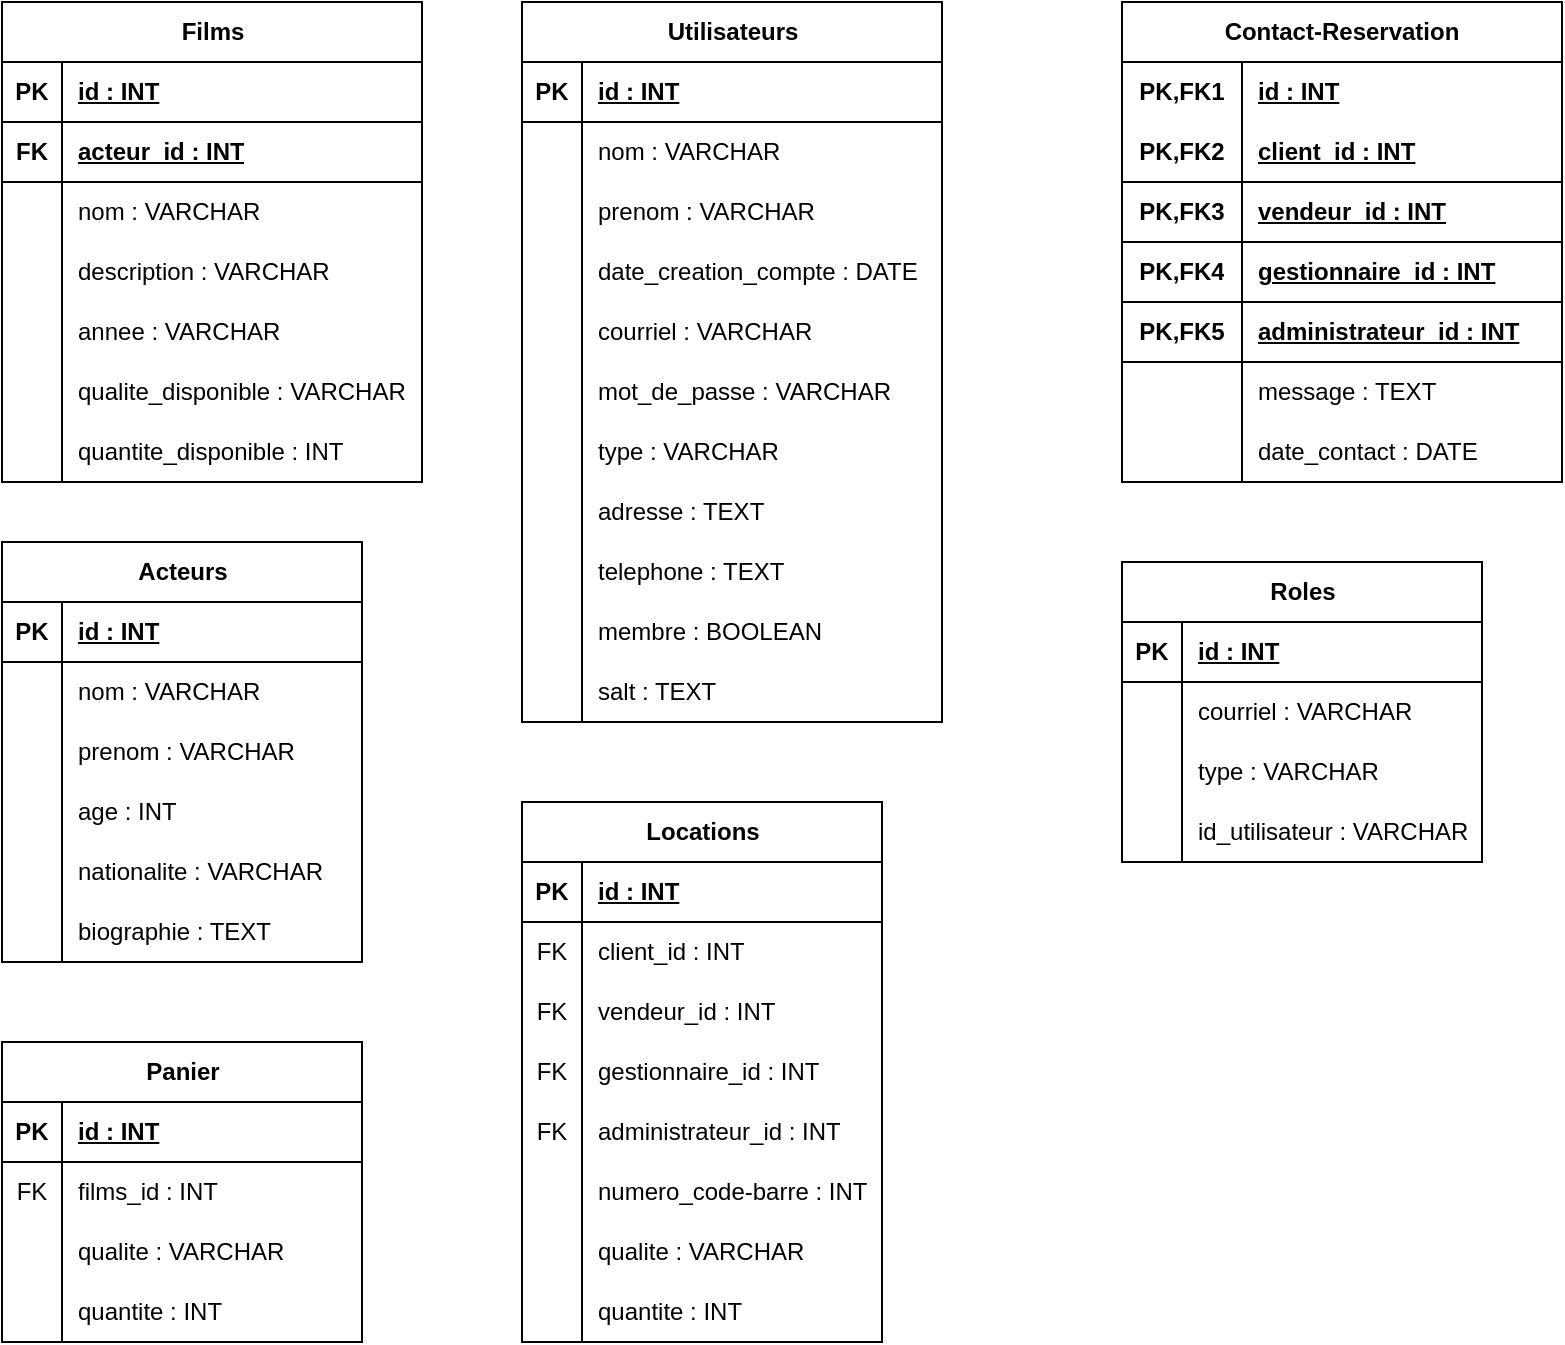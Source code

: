 <mxfile version="21.7.5" type="device">
  <diagram name="Page-1" id="b15qi-3IBotmALPHw4so">
    <mxGraphModel dx="1434" dy="844" grid="1" gridSize="10" guides="1" tooltips="1" connect="1" arrows="1" fold="1" page="1" pageScale="1" pageWidth="827" pageHeight="1169" background="none" math="0" shadow="0">
      <root>
        <mxCell id="0" />
        <mxCell id="1" parent="0" />
        <mxCell id="YIq4_uUHq5bGXCzi_S5g-215" value="Utilisateurs" style="shape=table;startSize=30;container=1;collapsible=1;childLayout=tableLayout;fixedRows=1;rowLines=0;fontStyle=1;align=center;resizeLast=1;html=1;" vertex="1" parent="1">
          <mxGeometry x="280" y="40" width="210" height="360" as="geometry" />
        </mxCell>
        <mxCell id="YIq4_uUHq5bGXCzi_S5g-216" value="" style="shape=tableRow;horizontal=0;startSize=0;swimlaneHead=0;swimlaneBody=0;fillColor=none;collapsible=0;dropTarget=0;points=[[0,0.5],[1,0.5]];portConstraint=eastwest;top=0;left=0;right=0;bottom=1;" vertex="1" parent="YIq4_uUHq5bGXCzi_S5g-215">
          <mxGeometry y="30" width="210" height="30" as="geometry" />
        </mxCell>
        <mxCell id="YIq4_uUHq5bGXCzi_S5g-217" value="PK" style="shape=partialRectangle;connectable=0;fillColor=none;top=0;left=0;bottom=0;right=0;fontStyle=1;overflow=hidden;whiteSpace=wrap;html=1;" vertex="1" parent="YIq4_uUHq5bGXCzi_S5g-216">
          <mxGeometry width="30" height="30" as="geometry">
            <mxRectangle width="30" height="30" as="alternateBounds" />
          </mxGeometry>
        </mxCell>
        <mxCell id="YIq4_uUHq5bGXCzi_S5g-218" value="id : INT" style="shape=partialRectangle;connectable=0;fillColor=none;top=0;left=0;bottom=0;right=0;align=left;spacingLeft=6;fontStyle=5;overflow=hidden;whiteSpace=wrap;html=1;" vertex="1" parent="YIq4_uUHq5bGXCzi_S5g-216">
          <mxGeometry x="30" width="180" height="30" as="geometry">
            <mxRectangle width="180" height="30" as="alternateBounds" />
          </mxGeometry>
        </mxCell>
        <mxCell id="YIq4_uUHq5bGXCzi_S5g-219" value="" style="shape=tableRow;horizontal=0;startSize=0;swimlaneHead=0;swimlaneBody=0;fillColor=none;collapsible=0;dropTarget=0;points=[[0,0.5],[1,0.5]];portConstraint=eastwest;top=0;left=0;right=0;bottom=0;" vertex="1" parent="YIq4_uUHq5bGXCzi_S5g-215">
          <mxGeometry y="60" width="210" height="30" as="geometry" />
        </mxCell>
        <mxCell id="YIq4_uUHq5bGXCzi_S5g-220" value="" style="shape=partialRectangle;connectable=0;fillColor=none;top=0;left=0;bottom=0;right=0;editable=1;overflow=hidden;whiteSpace=wrap;html=1;" vertex="1" parent="YIq4_uUHq5bGXCzi_S5g-219">
          <mxGeometry width="30" height="30" as="geometry">
            <mxRectangle width="30" height="30" as="alternateBounds" />
          </mxGeometry>
        </mxCell>
        <mxCell id="YIq4_uUHq5bGXCzi_S5g-221" value="nom : VARCHAR" style="shape=partialRectangle;connectable=0;fillColor=none;top=0;left=0;bottom=0;right=0;align=left;spacingLeft=6;overflow=hidden;whiteSpace=wrap;html=1;" vertex="1" parent="YIq4_uUHq5bGXCzi_S5g-219">
          <mxGeometry x="30" width="180" height="30" as="geometry">
            <mxRectangle width="180" height="30" as="alternateBounds" />
          </mxGeometry>
        </mxCell>
        <mxCell id="YIq4_uUHq5bGXCzi_S5g-222" value="" style="shape=tableRow;horizontal=0;startSize=0;swimlaneHead=0;swimlaneBody=0;fillColor=none;collapsible=0;dropTarget=0;points=[[0,0.5],[1,0.5]];portConstraint=eastwest;top=0;left=0;right=0;bottom=0;" vertex="1" parent="YIq4_uUHq5bGXCzi_S5g-215">
          <mxGeometry y="90" width="210" height="30" as="geometry" />
        </mxCell>
        <mxCell id="YIq4_uUHq5bGXCzi_S5g-223" value="" style="shape=partialRectangle;connectable=0;fillColor=none;top=0;left=0;bottom=0;right=0;editable=1;overflow=hidden;whiteSpace=wrap;html=1;" vertex="1" parent="YIq4_uUHq5bGXCzi_S5g-222">
          <mxGeometry width="30" height="30" as="geometry">
            <mxRectangle width="30" height="30" as="alternateBounds" />
          </mxGeometry>
        </mxCell>
        <mxCell id="YIq4_uUHq5bGXCzi_S5g-224" value="prenom : VARCHAR" style="shape=partialRectangle;connectable=0;fillColor=none;top=0;left=0;bottom=0;right=0;align=left;spacingLeft=6;overflow=hidden;whiteSpace=wrap;html=1;" vertex="1" parent="YIq4_uUHq5bGXCzi_S5g-222">
          <mxGeometry x="30" width="180" height="30" as="geometry">
            <mxRectangle width="180" height="30" as="alternateBounds" />
          </mxGeometry>
        </mxCell>
        <mxCell id="YIq4_uUHq5bGXCzi_S5g-225" value="" style="shape=tableRow;horizontal=0;startSize=0;swimlaneHead=0;swimlaneBody=0;fillColor=none;collapsible=0;dropTarget=0;points=[[0,0.5],[1,0.5]];portConstraint=eastwest;top=0;left=0;right=0;bottom=0;" vertex="1" parent="YIq4_uUHq5bGXCzi_S5g-215">
          <mxGeometry y="120" width="210" height="30" as="geometry" />
        </mxCell>
        <mxCell id="YIq4_uUHq5bGXCzi_S5g-226" value="" style="shape=partialRectangle;connectable=0;fillColor=none;top=0;left=0;bottom=0;right=0;editable=1;overflow=hidden;whiteSpace=wrap;html=1;" vertex="1" parent="YIq4_uUHq5bGXCzi_S5g-225">
          <mxGeometry width="30" height="30" as="geometry">
            <mxRectangle width="30" height="30" as="alternateBounds" />
          </mxGeometry>
        </mxCell>
        <mxCell id="YIq4_uUHq5bGXCzi_S5g-227" value="date_creation_compte : DATE" style="shape=partialRectangle;connectable=0;fillColor=none;top=0;left=0;bottom=0;right=0;align=left;spacingLeft=6;overflow=hidden;whiteSpace=wrap;html=1;" vertex="1" parent="YIq4_uUHq5bGXCzi_S5g-225">
          <mxGeometry x="30" width="180" height="30" as="geometry">
            <mxRectangle width="180" height="30" as="alternateBounds" />
          </mxGeometry>
        </mxCell>
        <mxCell id="YIq4_uUHq5bGXCzi_S5g-228" value="" style="shape=tableRow;horizontal=0;startSize=0;swimlaneHead=0;swimlaneBody=0;fillColor=none;collapsible=0;dropTarget=0;points=[[0,0.5],[1,0.5]];portConstraint=eastwest;top=0;left=0;right=0;bottom=0;" vertex="1" parent="YIq4_uUHq5bGXCzi_S5g-215">
          <mxGeometry y="150" width="210" height="30" as="geometry" />
        </mxCell>
        <mxCell id="YIq4_uUHq5bGXCzi_S5g-229" value="" style="shape=partialRectangle;connectable=0;fillColor=none;top=0;left=0;bottom=0;right=0;editable=1;overflow=hidden;whiteSpace=wrap;html=1;" vertex="1" parent="YIq4_uUHq5bGXCzi_S5g-228">
          <mxGeometry width="30" height="30" as="geometry">
            <mxRectangle width="30" height="30" as="alternateBounds" />
          </mxGeometry>
        </mxCell>
        <mxCell id="YIq4_uUHq5bGXCzi_S5g-230" value="courriel : VARCHAR" style="shape=partialRectangle;connectable=0;fillColor=none;top=0;left=0;bottom=0;right=0;align=left;spacingLeft=6;overflow=hidden;whiteSpace=wrap;html=1;" vertex="1" parent="YIq4_uUHq5bGXCzi_S5g-228">
          <mxGeometry x="30" width="180" height="30" as="geometry">
            <mxRectangle width="180" height="30" as="alternateBounds" />
          </mxGeometry>
        </mxCell>
        <mxCell id="YIq4_uUHq5bGXCzi_S5g-268" value="" style="shape=tableRow;horizontal=0;startSize=0;swimlaneHead=0;swimlaneBody=0;fillColor=none;collapsible=0;dropTarget=0;points=[[0,0.5],[1,0.5]];portConstraint=eastwest;top=0;left=0;right=0;bottom=0;" vertex="1" parent="YIq4_uUHq5bGXCzi_S5g-215">
          <mxGeometry y="180" width="210" height="30" as="geometry" />
        </mxCell>
        <mxCell id="YIq4_uUHq5bGXCzi_S5g-269" value="" style="shape=partialRectangle;connectable=0;fillColor=none;top=0;left=0;bottom=0;right=0;editable=1;overflow=hidden;whiteSpace=wrap;html=1;" vertex="1" parent="YIq4_uUHq5bGXCzi_S5g-268">
          <mxGeometry width="30" height="30" as="geometry">
            <mxRectangle width="30" height="30" as="alternateBounds" />
          </mxGeometry>
        </mxCell>
        <mxCell id="YIq4_uUHq5bGXCzi_S5g-270" value="mot_de_passe : VARCHAR" style="shape=partialRectangle;connectable=0;fillColor=none;top=0;left=0;bottom=0;right=0;align=left;spacingLeft=6;overflow=hidden;whiteSpace=wrap;html=1;" vertex="1" parent="YIq4_uUHq5bGXCzi_S5g-268">
          <mxGeometry x="30" width="180" height="30" as="geometry">
            <mxRectangle width="180" height="30" as="alternateBounds" />
          </mxGeometry>
        </mxCell>
        <mxCell id="YIq4_uUHq5bGXCzi_S5g-231" value="" style="shape=tableRow;horizontal=0;startSize=0;swimlaneHead=0;swimlaneBody=0;fillColor=none;collapsible=0;dropTarget=0;points=[[0,0.5],[1,0.5]];portConstraint=eastwest;top=0;left=0;right=0;bottom=0;" vertex="1" parent="YIq4_uUHq5bGXCzi_S5g-215">
          <mxGeometry y="210" width="210" height="30" as="geometry" />
        </mxCell>
        <mxCell id="YIq4_uUHq5bGXCzi_S5g-232" value="" style="shape=partialRectangle;connectable=0;fillColor=none;top=0;left=0;bottom=0;right=0;editable=1;overflow=hidden;whiteSpace=wrap;html=1;" vertex="1" parent="YIq4_uUHq5bGXCzi_S5g-231">
          <mxGeometry width="30" height="30" as="geometry">
            <mxRectangle width="30" height="30" as="alternateBounds" />
          </mxGeometry>
        </mxCell>
        <mxCell id="YIq4_uUHq5bGXCzi_S5g-233" value="type : VARCHAR" style="shape=partialRectangle;connectable=0;fillColor=none;top=0;left=0;bottom=0;right=0;align=left;spacingLeft=6;overflow=hidden;whiteSpace=wrap;html=1;" vertex="1" parent="YIq4_uUHq5bGXCzi_S5g-231">
          <mxGeometry x="30" width="180" height="30" as="geometry">
            <mxRectangle width="180" height="30" as="alternateBounds" />
          </mxGeometry>
        </mxCell>
        <mxCell id="YIq4_uUHq5bGXCzi_S5g-265" value="" style="shape=tableRow;horizontal=0;startSize=0;swimlaneHead=0;swimlaneBody=0;fillColor=none;collapsible=0;dropTarget=0;points=[[0,0.5],[1,0.5]];portConstraint=eastwest;top=0;left=0;right=0;bottom=0;" vertex="1" parent="YIq4_uUHq5bGXCzi_S5g-215">
          <mxGeometry y="240" width="210" height="30" as="geometry" />
        </mxCell>
        <mxCell id="YIq4_uUHq5bGXCzi_S5g-266" value="" style="shape=partialRectangle;connectable=0;fillColor=none;top=0;left=0;bottom=0;right=0;editable=1;overflow=hidden;whiteSpace=wrap;html=1;" vertex="1" parent="YIq4_uUHq5bGXCzi_S5g-265">
          <mxGeometry width="30" height="30" as="geometry">
            <mxRectangle width="30" height="30" as="alternateBounds" />
          </mxGeometry>
        </mxCell>
        <mxCell id="YIq4_uUHq5bGXCzi_S5g-267" value="adresse : TEXT" style="shape=partialRectangle;connectable=0;fillColor=none;top=0;left=0;bottom=0;right=0;align=left;spacingLeft=6;overflow=hidden;whiteSpace=wrap;html=1;" vertex="1" parent="YIq4_uUHq5bGXCzi_S5g-265">
          <mxGeometry x="30" width="180" height="30" as="geometry">
            <mxRectangle width="180" height="30" as="alternateBounds" />
          </mxGeometry>
        </mxCell>
        <mxCell id="YIq4_uUHq5bGXCzi_S5g-271" value="" style="shape=tableRow;horizontal=0;startSize=0;swimlaneHead=0;swimlaneBody=0;fillColor=none;collapsible=0;dropTarget=0;points=[[0,0.5],[1,0.5]];portConstraint=eastwest;top=0;left=0;right=0;bottom=0;" vertex="1" parent="YIq4_uUHq5bGXCzi_S5g-215">
          <mxGeometry y="270" width="210" height="30" as="geometry" />
        </mxCell>
        <mxCell id="YIq4_uUHq5bGXCzi_S5g-272" value="" style="shape=partialRectangle;connectable=0;fillColor=none;top=0;left=0;bottom=0;right=0;editable=1;overflow=hidden;whiteSpace=wrap;html=1;" vertex="1" parent="YIq4_uUHq5bGXCzi_S5g-271">
          <mxGeometry width="30" height="30" as="geometry">
            <mxRectangle width="30" height="30" as="alternateBounds" />
          </mxGeometry>
        </mxCell>
        <mxCell id="YIq4_uUHq5bGXCzi_S5g-273" value="telephone : TEXT" style="shape=partialRectangle;connectable=0;fillColor=none;top=0;left=0;bottom=0;right=0;align=left;spacingLeft=6;overflow=hidden;whiteSpace=wrap;html=1;" vertex="1" parent="YIq4_uUHq5bGXCzi_S5g-271">
          <mxGeometry x="30" width="180" height="30" as="geometry">
            <mxRectangle width="180" height="30" as="alternateBounds" />
          </mxGeometry>
        </mxCell>
        <mxCell id="YIq4_uUHq5bGXCzi_S5g-234" value="" style="shape=tableRow;horizontal=0;startSize=0;swimlaneHead=0;swimlaneBody=0;fillColor=none;collapsible=0;dropTarget=0;points=[[0,0.5],[1,0.5]];portConstraint=eastwest;top=0;left=0;right=0;bottom=0;" vertex="1" parent="YIq4_uUHq5bGXCzi_S5g-215">
          <mxGeometry y="300" width="210" height="30" as="geometry" />
        </mxCell>
        <mxCell id="YIq4_uUHq5bGXCzi_S5g-235" value="" style="shape=partialRectangle;connectable=0;fillColor=none;top=0;left=0;bottom=0;right=0;editable=1;overflow=hidden;whiteSpace=wrap;html=1;" vertex="1" parent="YIq4_uUHq5bGXCzi_S5g-234">
          <mxGeometry width="30" height="30" as="geometry">
            <mxRectangle width="30" height="30" as="alternateBounds" />
          </mxGeometry>
        </mxCell>
        <mxCell id="YIq4_uUHq5bGXCzi_S5g-236" value="membre : BOOLEAN" style="shape=partialRectangle;connectable=0;fillColor=none;top=0;left=0;bottom=0;right=0;align=left;spacingLeft=6;overflow=hidden;whiteSpace=wrap;html=1;" vertex="1" parent="YIq4_uUHq5bGXCzi_S5g-234">
          <mxGeometry x="30" width="180" height="30" as="geometry">
            <mxRectangle width="180" height="30" as="alternateBounds" />
          </mxGeometry>
        </mxCell>
        <mxCell id="YIq4_uUHq5bGXCzi_S5g-262" value="" style="shape=tableRow;horizontal=0;startSize=0;swimlaneHead=0;swimlaneBody=0;fillColor=none;collapsible=0;dropTarget=0;points=[[0,0.5],[1,0.5]];portConstraint=eastwest;top=0;left=0;right=0;bottom=0;" vertex="1" parent="YIq4_uUHq5bGXCzi_S5g-215">
          <mxGeometry y="330" width="210" height="30" as="geometry" />
        </mxCell>
        <mxCell id="YIq4_uUHq5bGXCzi_S5g-263" value="" style="shape=partialRectangle;connectable=0;fillColor=none;top=0;left=0;bottom=0;right=0;editable=1;overflow=hidden;whiteSpace=wrap;html=1;" vertex="1" parent="YIq4_uUHq5bGXCzi_S5g-262">
          <mxGeometry width="30" height="30" as="geometry">
            <mxRectangle width="30" height="30" as="alternateBounds" />
          </mxGeometry>
        </mxCell>
        <mxCell id="YIq4_uUHq5bGXCzi_S5g-264" value="salt : TEXT" style="shape=partialRectangle;connectable=0;fillColor=none;top=0;left=0;bottom=0;right=0;align=left;spacingLeft=6;overflow=hidden;whiteSpace=wrap;html=1;" vertex="1" parent="YIq4_uUHq5bGXCzi_S5g-262">
          <mxGeometry x="30" width="180" height="30" as="geometry">
            <mxRectangle width="180" height="30" as="alternateBounds" />
          </mxGeometry>
        </mxCell>
        <mxCell id="YIq4_uUHq5bGXCzi_S5g-281" value="Roles" style="shape=table;startSize=30;container=1;collapsible=1;childLayout=tableLayout;fixedRows=1;rowLines=0;fontStyle=1;align=center;resizeLast=1;html=1;" vertex="1" parent="1">
          <mxGeometry x="580" y="320" width="180" height="150" as="geometry" />
        </mxCell>
        <mxCell id="YIq4_uUHq5bGXCzi_S5g-282" value="" style="shape=tableRow;horizontal=0;startSize=0;swimlaneHead=0;swimlaneBody=0;fillColor=none;collapsible=0;dropTarget=0;points=[[0,0.5],[1,0.5]];portConstraint=eastwest;top=0;left=0;right=0;bottom=1;" vertex="1" parent="YIq4_uUHq5bGXCzi_S5g-281">
          <mxGeometry y="30" width="180" height="30" as="geometry" />
        </mxCell>
        <mxCell id="YIq4_uUHq5bGXCzi_S5g-283" value="PK" style="shape=partialRectangle;connectable=0;fillColor=none;top=0;left=0;bottom=0;right=0;fontStyle=1;overflow=hidden;whiteSpace=wrap;html=1;" vertex="1" parent="YIq4_uUHq5bGXCzi_S5g-282">
          <mxGeometry width="30" height="30" as="geometry">
            <mxRectangle width="30" height="30" as="alternateBounds" />
          </mxGeometry>
        </mxCell>
        <mxCell id="YIq4_uUHq5bGXCzi_S5g-284" value="id : INT" style="shape=partialRectangle;connectable=0;fillColor=none;top=0;left=0;bottom=0;right=0;align=left;spacingLeft=6;fontStyle=5;overflow=hidden;whiteSpace=wrap;html=1;" vertex="1" parent="YIq4_uUHq5bGXCzi_S5g-282">
          <mxGeometry x="30" width="150" height="30" as="geometry">
            <mxRectangle width="150" height="30" as="alternateBounds" />
          </mxGeometry>
        </mxCell>
        <mxCell id="YIq4_uUHq5bGXCzi_S5g-285" value="" style="shape=tableRow;horizontal=0;startSize=0;swimlaneHead=0;swimlaneBody=0;fillColor=none;collapsible=0;dropTarget=0;points=[[0,0.5],[1,0.5]];portConstraint=eastwest;top=0;left=0;right=0;bottom=0;" vertex="1" parent="YIq4_uUHq5bGXCzi_S5g-281">
          <mxGeometry y="60" width="180" height="30" as="geometry" />
        </mxCell>
        <mxCell id="YIq4_uUHq5bGXCzi_S5g-286" value="" style="shape=partialRectangle;connectable=0;fillColor=none;top=0;left=0;bottom=0;right=0;editable=1;overflow=hidden;whiteSpace=wrap;html=1;" vertex="1" parent="YIq4_uUHq5bGXCzi_S5g-285">
          <mxGeometry width="30" height="30" as="geometry">
            <mxRectangle width="30" height="30" as="alternateBounds" />
          </mxGeometry>
        </mxCell>
        <mxCell id="YIq4_uUHq5bGXCzi_S5g-287" value="courriel : VARCHAR" style="shape=partialRectangle;connectable=0;fillColor=none;top=0;left=0;bottom=0;right=0;align=left;spacingLeft=6;overflow=hidden;whiteSpace=wrap;html=1;" vertex="1" parent="YIq4_uUHq5bGXCzi_S5g-285">
          <mxGeometry x="30" width="150" height="30" as="geometry">
            <mxRectangle width="150" height="30" as="alternateBounds" />
          </mxGeometry>
        </mxCell>
        <mxCell id="YIq4_uUHq5bGXCzi_S5g-288" value="" style="shape=tableRow;horizontal=0;startSize=0;swimlaneHead=0;swimlaneBody=0;fillColor=none;collapsible=0;dropTarget=0;points=[[0,0.5],[1,0.5]];portConstraint=eastwest;top=0;left=0;right=0;bottom=0;" vertex="1" parent="YIq4_uUHq5bGXCzi_S5g-281">
          <mxGeometry y="90" width="180" height="30" as="geometry" />
        </mxCell>
        <mxCell id="YIq4_uUHq5bGXCzi_S5g-289" value="" style="shape=partialRectangle;connectable=0;fillColor=none;top=0;left=0;bottom=0;right=0;editable=1;overflow=hidden;whiteSpace=wrap;html=1;" vertex="1" parent="YIq4_uUHq5bGXCzi_S5g-288">
          <mxGeometry width="30" height="30" as="geometry">
            <mxRectangle width="30" height="30" as="alternateBounds" />
          </mxGeometry>
        </mxCell>
        <mxCell id="YIq4_uUHq5bGXCzi_S5g-290" value="type : VARCHAR" style="shape=partialRectangle;connectable=0;fillColor=none;top=0;left=0;bottom=0;right=0;align=left;spacingLeft=6;overflow=hidden;whiteSpace=wrap;html=1;" vertex="1" parent="YIq4_uUHq5bGXCzi_S5g-288">
          <mxGeometry x="30" width="150" height="30" as="geometry">
            <mxRectangle width="150" height="30" as="alternateBounds" />
          </mxGeometry>
        </mxCell>
        <mxCell id="YIq4_uUHq5bGXCzi_S5g-291" value="" style="shape=tableRow;horizontal=0;startSize=0;swimlaneHead=0;swimlaneBody=0;fillColor=none;collapsible=0;dropTarget=0;points=[[0,0.5],[1,0.5]];portConstraint=eastwest;top=0;left=0;right=0;bottom=0;" vertex="1" parent="YIq4_uUHq5bGXCzi_S5g-281">
          <mxGeometry y="120" width="180" height="30" as="geometry" />
        </mxCell>
        <mxCell id="YIq4_uUHq5bGXCzi_S5g-292" value="" style="shape=partialRectangle;connectable=0;fillColor=none;top=0;left=0;bottom=0;right=0;editable=1;overflow=hidden;whiteSpace=wrap;html=1;" vertex="1" parent="YIq4_uUHq5bGXCzi_S5g-291">
          <mxGeometry width="30" height="30" as="geometry">
            <mxRectangle width="30" height="30" as="alternateBounds" />
          </mxGeometry>
        </mxCell>
        <mxCell id="YIq4_uUHq5bGXCzi_S5g-293" value="id_utilisateur : VARCHAR" style="shape=partialRectangle;connectable=0;fillColor=none;top=0;left=0;bottom=0;right=0;align=left;spacingLeft=6;overflow=hidden;whiteSpace=wrap;html=1;" vertex="1" parent="YIq4_uUHq5bGXCzi_S5g-291">
          <mxGeometry x="30" width="150" height="30" as="geometry">
            <mxRectangle width="150" height="30" as="alternateBounds" />
          </mxGeometry>
        </mxCell>
        <mxCell id="YIq4_uUHq5bGXCzi_S5g-307" value="Contact-Reservation" style="shape=table;startSize=30;container=1;collapsible=1;childLayout=tableLayout;fixedRows=1;rowLines=0;fontStyle=1;align=center;resizeLast=1;html=1;whiteSpace=wrap;" vertex="1" parent="1">
          <mxGeometry x="580" y="40" width="220" height="240" as="geometry" />
        </mxCell>
        <mxCell id="YIq4_uUHq5bGXCzi_S5g-308" value="" style="shape=tableRow;horizontal=0;startSize=0;swimlaneHead=0;swimlaneBody=0;fillColor=none;collapsible=0;dropTarget=0;points=[[0,0.5],[1,0.5]];portConstraint=eastwest;top=0;left=0;right=0;bottom=0;html=1;" vertex="1" parent="YIq4_uUHq5bGXCzi_S5g-307">
          <mxGeometry y="30" width="220" height="30" as="geometry" />
        </mxCell>
        <mxCell id="YIq4_uUHq5bGXCzi_S5g-309" value="PK,FK1" style="shape=partialRectangle;connectable=0;fillColor=none;top=0;left=0;bottom=0;right=0;fontStyle=1;overflow=hidden;html=1;whiteSpace=wrap;" vertex="1" parent="YIq4_uUHq5bGXCzi_S5g-308">
          <mxGeometry width="60" height="30" as="geometry">
            <mxRectangle width="60" height="30" as="alternateBounds" />
          </mxGeometry>
        </mxCell>
        <mxCell id="YIq4_uUHq5bGXCzi_S5g-310" value="id : INT" style="shape=partialRectangle;connectable=0;fillColor=none;top=0;left=0;bottom=0;right=0;align=left;spacingLeft=6;fontStyle=5;overflow=hidden;html=1;whiteSpace=wrap;" vertex="1" parent="YIq4_uUHq5bGXCzi_S5g-308">
          <mxGeometry x="60" width="160" height="30" as="geometry">
            <mxRectangle width="160" height="30" as="alternateBounds" />
          </mxGeometry>
        </mxCell>
        <mxCell id="YIq4_uUHq5bGXCzi_S5g-324" value="" style="shape=tableRow;horizontal=0;startSize=0;swimlaneHead=0;swimlaneBody=0;fillColor=none;collapsible=0;dropTarget=0;points=[[0,0.5],[1,0.5]];portConstraint=eastwest;top=0;left=0;right=0;bottom=1;html=1;" vertex="1" parent="YIq4_uUHq5bGXCzi_S5g-307">
          <mxGeometry y="60" width="220" height="30" as="geometry" />
        </mxCell>
        <mxCell id="YIq4_uUHq5bGXCzi_S5g-325" value="PK,FK2" style="shape=partialRectangle;connectable=0;fillColor=none;top=0;left=0;bottom=0;right=0;fontStyle=1;overflow=hidden;html=1;whiteSpace=wrap;" vertex="1" parent="YIq4_uUHq5bGXCzi_S5g-324">
          <mxGeometry width="60" height="30" as="geometry">
            <mxRectangle width="60" height="30" as="alternateBounds" />
          </mxGeometry>
        </mxCell>
        <mxCell id="YIq4_uUHq5bGXCzi_S5g-326" value="client_id : INT" style="shape=partialRectangle;connectable=0;fillColor=none;top=0;left=0;bottom=0;right=0;align=left;spacingLeft=6;fontStyle=5;overflow=hidden;html=1;whiteSpace=wrap;" vertex="1" parent="YIq4_uUHq5bGXCzi_S5g-324">
          <mxGeometry x="60" width="160" height="30" as="geometry">
            <mxRectangle width="160" height="30" as="alternateBounds" />
          </mxGeometry>
        </mxCell>
        <mxCell id="YIq4_uUHq5bGXCzi_S5g-359" value="" style="shape=tableRow;horizontal=0;startSize=0;swimlaneHead=0;swimlaneBody=0;fillColor=none;collapsible=0;dropTarget=0;points=[[0,0.5],[1,0.5]];portConstraint=eastwest;top=0;left=0;right=0;bottom=1;html=1;" vertex="1" parent="YIq4_uUHq5bGXCzi_S5g-307">
          <mxGeometry y="90" width="220" height="30" as="geometry" />
        </mxCell>
        <mxCell id="YIq4_uUHq5bGXCzi_S5g-360" value="PK,FK3" style="shape=partialRectangle;connectable=0;fillColor=none;top=0;left=0;bottom=0;right=0;fontStyle=1;overflow=hidden;html=1;whiteSpace=wrap;" vertex="1" parent="YIq4_uUHq5bGXCzi_S5g-359">
          <mxGeometry width="60" height="30" as="geometry">
            <mxRectangle width="60" height="30" as="alternateBounds" />
          </mxGeometry>
        </mxCell>
        <mxCell id="YIq4_uUHq5bGXCzi_S5g-361" value="vendeur_id : INT" style="shape=partialRectangle;connectable=0;fillColor=none;top=0;left=0;bottom=0;right=0;align=left;spacingLeft=6;fontStyle=5;overflow=hidden;html=1;whiteSpace=wrap;" vertex="1" parent="YIq4_uUHq5bGXCzi_S5g-359">
          <mxGeometry x="60" width="160" height="30" as="geometry">
            <mxRectangle width="160" height="30" as="alternateBounds" />
          </mxGeometry>
        </mxCell>
        <mxCell id="YIq4_uUHq5bGXCzi_S5g-311" value="" style="shape=tableRow;horizontal=0;startSize=0;swimlaneHead=0;swimlaneBody=0;fillColor=none;collapsible=0;dropTarget=0;points=[[0,0.5],[1,0.5]];portConstraint=eastwest;top=0;left=0;right=0;bottom=1;html=1;" vertex="1" parent="YIq4_uUHq5bGXCzi_S5g-307">
          <mxGeometry y="120" width="220" height="30" as="geometry" />
        </mxCell>
        <mxCell id="YIq4_uUHq5bGXCzi_S5g-312" value="PK,FK4" style="shape=partialRectangle;connectable=0;fillColor=none;top=0;left=0;bottom=0;right=0;fontStyle=1;overflow=hidden;html=1;whiteSpace=wrap;" vertex="1" parent="YIq4_uUHq5bGXCzi_S5g-311">
          <mxGeometry width="60" height="30" as="geometry">
            <mxRectangle width="60" height="30" as="alternateBounds" />
          </mxGeometry>
        </mxCell>
        <mxCell id="YIq4_uUHq5bGXCzi_S5g-313" value="gestionnaire_id : INT" style="shape=partialRectangle;connectable=0;fillColor=none;top=0;left=0;bottom=0;right=0;align=left;spacingLeft=6;fontStyle=5;overflow=hidden;html=1;whiteSpace=wrap;" vertex="1" parent="YIq4_uUHq5bGXCzi_S5g-311">
          <mxGeometry x="60" width="160" height="30" as="geometry">
            <mxRectangle width="160" height="30" as="alternateBounds" />
          </mxGeometry>
        </mxCell>
        <mxCell id="YIq4_uUHq5bGXCzi_S5g-327" value="" style="shape=tableRow;horizontal=0;startSize=0;swimlaneHead=0;swimlaneBody=0;fillColor=none;collapsible=0;dropTarget=0;points=[[0,0.5],[1,0.5]];portConstraint=eastwest;top=0;left=0;right=0;bottom=1;html=1;" vertex="1" parent="YIq4_uUHq5bGXCzi_S5g-307">
          <mxGeometry y="150" width="220" height="30" as="geometry" />
        </mxCell>
        <mxCell id="YIq4_uUHq5bGXCzi_S5g-328" value="PK,FK5" style="shape=partialRectangle;connectable=0;fillColor=none;top=0;left=0;bottom=0;right=0;fontStyle=1;overflow=hidden;html=1;whiteSpace=wrap;" vertex="1" parent="YIq4_uUHq5bGXCzi_S5g-327">
          <mxGeometry width="60" height="30" as="geometry">
            <mxRectangle width="60" height="30" as="alternateBounds" />
          </mxGeometry>
        </mxCell>
        <mxCell id="YIq4_uUHq5bGXCzi_S5g-329" value="administrateur_id : INT" style="shape=partialRectangle;connectable=0;fillColor=none;top=0;left=0;bottom=0;right=0;align=left;spacingLeft=6;fontStyle=5;overflow=hidden;html=1;whiteSpace=wrap;" vertex="1" parent="YIq4_uUHq5bGXCzi_S5g-327">
          <mxGeometry x="60" width="160" height="30" as="geometry">
            <mxRectangle width="160" height="30" as="alternateBounds" />
          </mxGeometry>
        </mxCell>
        <mxCell id="YIq4_uUHq5bGXCzi_S5g-314" value="" style="shape=tableRow;horizontal=0;startSize=0;swimlaneHead=0;swimlaneBody=0;fillColor=none;collapsible=0;dropTarget=0;points=[[0,0.5],[1,0.5]];portConstraint=eastwest;top=0;left=0;right=0;bottom=0;html=1;" vertex="1" parent="YIq4_uUHq5bGXCzi_S5g-307">
          <mxGeometry y="180" width="220" height="30" as="geometry" />
        </mxCell>
        <mxCell id="YIq4_uUHq5bGXCzi_S5g-315" value="" style="shape=partialRectangle;connectable=0;fillColor=none;top=0;left=0;bottom=0;right=0;editable=1;overflow=hidden;html=1;whiteSpace=wrap;" vertex="1" parent="YIq4_uUHq5bGXCzi_S5g-314">
          <mxGeometry width="60" height="30" as="geometry">
            <mxRectangle width="60" height="30" as="alternateBounds" />
          </mxGeometry>
        </mxCell>
        <mxCell id="YIq4_uUHq5bGXCzi_S5g-316" value="message : TEXT" style="shape=partialRectangle;connectable=0;fillColor=none;top=0;left=0;bottom=0;right=0;align=left;spacingLeft=6;overflow=hidden;html=1;whiteSpace=wrap;" vertex="1" parent="YIq4_uUHq5bGXCzi_S5g-314">
          <mxGeometry x="60" width="160" height="30" as="geometry">
            <mxRectangle width="160" height="30" as="alternateBounds" />
          </mxGeometry>
        </mxCell>
        <mxCell id="YIq4_uUHq5bGXCzi_S5g-317" value="" style="shape=tableRow;horizontal=0;startSize=0;swimlaneHead=0;swimlaneBody=0;fillColor=none;collapsible=0;dropTarget=0;points=[[0,0.5],[1,0.5]];portConstraint=eastwest;top=0;left=0;right=0;bottom=0;html=1;" vertex="1" parent="YIq4_uUHq5bGXCzi_S5g-307">
          <mxGeometry y="210" width="220" height="30" as="geometry" />
        </mxCell>
        <mxCell id="YIq4_uUHq5bGXCzi_S5g-318" value="" style="shape=partialRectangle;connectable=0;fillColor=none;top=0;left=0;bottom=0;right=0;editable=1;overflow=hidden;html=1;whiteSpace=wrap;" vertex="1" parent="YIq4_uUHq5bGXCzi_S5g-317">
          <mxGeometry width="60" height="30" as="geometry">
            <mxRectangle width="60" height="30" as="alternateBounds" />
          </mxGeometry>
        </mxCell>
        <mxCell id="YIq4_uUHq5bGXCzi_S5g-319" value="date_contact : DATE" style="shape=partialRectangle;connectable=0;fillColor=none;top=0;left=0;bottom=0;right=0;align=left;spacingLeft=6;overflow=hidden;html=1;whiteSpace=wrap;" vertex="1" parent="YIq4_uUHq5bGXCzi_S5g-317">
          <mxGeometry x="60" width="160" height="30" as="geometry">
            <mxRectangle width="160" height="30" as="alternateBounds" />
          </mxGeometry>
        </mxCell>
        <mxCell id="YIq4_uUHq5bGXCzi_S5g-330" value="Films" style="shape=table;startSize=30;container=1;collapsible=1;childLayout=tableLayout;fixedRows=1;rowLines=0;fontStyle=1;align=center;resizeLast=1;html=1;" vertex="1" parent="1">
          <mxGeometry x="20" y="40" width="210" height="240" as="geometry" />
        </mxCell>
        <mxCell id="YIq4_uUHq5bGXCzi_S5g-331" value="" style="shape=tableRow;horizontal=0;startSize=0;swimlaneHead=0;swimlaneBody=0;fillColor=none;collapsible=0;dropTarget=0;points=[[0,0.5],[1,0.5]];portConstraint=eastwest;top=0;left=0;right=0;bottom=1;" vertex="1" parent="YIq4_uUHq5bGXCzi_S5g-330">
          <mxGeometry y="30" width="210" height="30" as="geometry" />
        </mxCell>
        <mxCell id="YIq4_uUHq5bGXCzi_S5g-332" value="PK" style="shape=partialRectangle;connectable=0;fillColor=none;top=0;left=0;bottom=0;right=0;fontStyle=1;overflow=hidden;whiteSpace=wrap;html=1;" vertex="1" parent="YIq4_uUHq5bGXCzi_S5g-331">
          <mxGeometry width="30" height="30" as="geometry">
            <mxRectangle width="30" height="30" as="alternateBounds" />
          </mxGeometry>
        </mxCell>
        <mxCell id="YIq4_uUHq5bGXCzi_S5g-333" value="id : INT" style="shape=partialRectangle;connectable=0;fillColor=none;top=0;left=0;bottom=0;right=0;align=left;spacingLeft=6;fontStyle=5;overflow=hidden;whiteSpace=wrap;html=1;" vertex="1" parent="YIq4_uUHq5bGXCzi_S5g-331">
          <mxGeometry x="30" width="180" height="30" as="geometry">
            <mxRectangle width="180" height="30" as="alternateBounds" />
          </mxGeometry>
        </mxCell>
        <mxCell id="YIq4_uUHq5bGXCzi_S5g-387" value="" style="shape=tableRow;horizontal=0;startSize=0;swimlaneHead=0;swimlaneBody=0;fillColor=none;collapsible=0;dropTarget=0;points=[[0,0.5],[1,0.5]];portConstraint=eastwest;top=0;left=0;right=0;bottom=1;" vertex="1" parent="YIq4_uUHq5bGXCzi_S5g-330">
          <mxGeometry y="60" width="210" height="30" as="geometry" />
        </mxCell>
        <mxCell id="YIq4_uUHq5bGXCzi_S5g-388" value="FK" style="shape=partialRectangle;connectable=0;fillColor=none;top=0;left=0;bottom=0;right=0;fontStyle=1;overflow=hidden;whiteSpace=wrap;html=1;" vertex="1" parent="YIq4_uUHq5bGXCzi_S5g-387">
          <mxGeometry width="30" height="30" as="geometry">
            <mxRectangle width="30" height="30" as="alternateBounds" />
          </mxGeometry>
        </mxCell>
        <mxCell id="YIq4_uUHq5bGXCzi_S5g-389" value="acteur_id : INT" style="shape=partialRectangle;connectable=0;fillColor=none;top=0;left=0;bottom=0;right=0;align=left;spacingLeft=6;fontStyle=5;overflow=hidden;whiteSpace=wrap;html=1;" vertex="1" parent="YIq4_uUHq5bGXCzi_S5g-387">
          <mxGeometry x="30" width="180" height="30" as="geometry">
            <mxRectangle width="180" height="30" as="alternateBounds" />
          </mxGeometry>
        </mxCell>
        <mxCell id="YIq4_uUHq5bGXCzi_S5g-334" value="" style="shape=tableRow;horizontal=0;startSize=0;swimlaneHead=0;swimlaneBody=0;fillColor=none;collapsible=0;dropTarget=0;points=[[0,0.5],[1,0.5]];portConstraint=eastwest;top=0;left=0;right=0;bottom=0;" vertex="1" parent="YIq4_uUHq5bGXCzi_S5g-330">
          <mxGeometry y="90" width="210" height="30" as="geometry" />
        </mxCell>
        <mxCell id="YIq4_uUHq5bGXCzi_S5g-335" value="" style="shape=partialRectangle;connectable=0;fillColor=none;top=0;left=0;bottom=0;right=0;editable=1;overflow=hidden;whiteSpace=wrap;html=1;" vertex="1" parent="YIq4_uUHq5bGXCzi_S5g-334">
          <mxGeometry width="30" height="30" as="geometry">
            <mxRectangle width="30" height="30" as="alternateBounds" />
          </mxGeometry>
        </mxCell>
        <mxCell id="YIq4_uUHq5bGXCzi_S5g-336" value="nom : VARCHAR" style="shape=partialRectangle;connectable=0;fillColor=none;top=0;left=0;bottom=0;right=0;align=left;spacingLeft=6;overflow=hidden;whiteSpace=wrap;html=1;" vertex="1" parent="YIq4_uUHq5bGXCzi_S5g-334">
          <mxGeometry x="30" width="180" height="30" as="geometry">
            <mxRectangle width="180" height="30" as="alternateBounds" />
          </mxGeometry>
        </mxCell>
        <mxCell id="YIq4_uUHq5bGXCzi_S5g-337" value="" style="shape=tableRow;horizontal=0;startSize=0;swimlaneHead=0;swimlaneBody=0;fillColor=none;collapsible=0;dropTarget=0;points=[[0,0.5],[1,0.5]];portConstraint=eastwest;top=0;left=0;right=0;bottom=0;" vertex="1" parent="YIq4_uUHq5bGXCzi_S5g-330">
          <mxGeometry y="120" width="210" height="30" as="geometry" />
        </mxCell>
        <mxCell id="YIq4_uUHq5bGXCzi_S5g-338" value="" style="shape=partialRectangle;connectable=0;fillColor=none;top=0;left=0;bottom=0;right=0;editable=1;overflow=hidden;whiteSpace=wrap;html=1;" vertex="1" parent="YIq4_uUHq5bGXCzi_S5g-337">
          <mxGeometry width="30" height="30" as="geometry">
            <mxRectangle width="30" height="30" as="alternateBounds" />
          </mxGeometry>
        </mxCell>
        <mxCell id="YIq4_uUHq5bGXCzi_S5g-339" value="description : VARCHAR" style="shape=partialRectangle;connectable=0;fillColor=none;top=0;left=0;bottom=0;right=0;align=left;spacingLeft=6;overflow=hidden;whiteSpace=wrap;html=1;" vertex="1" parent="YIq4_uUHq5bGXCzi_S5g-337">
          <mxGeometry x="30" width="180" height="30" as="geometry">
            <mxRectangle width="180" height="30" as="alternateBounds" />
          </mxGeometry>
        </mxCell>
        <mxCell id="YIq4_uUHq5bGXCzi_S5g-340" value="" style="shape=tableRow;horizontal=0;startSize=0;swimlaneHead=0;swimlaneBody=0;fillColor=none;collapsible=0;dropTarget=0;points=[[0,0.5],[1,0.5]];portConstraint=eastwest;top=0;left=0;right=0;bottom=0;" vertex="1" parent="YIq4_uUHq5bGXCzi_S5g-330">
          <mxGeometry y="150" width="210" height="30" as="geometry" />
        </mxCell>
        <mxCell id="YIq4_uUHq5bGXCzi_S5g-341" value="" style="shape=partialRectangle;connectable=0;fillColor=none;top=0;left=0;bottom=0;right=0;editable=1;overflow=hidden;whiteSpace=wrap;html=1;" vertex="1" parent="YIq4_uUHq5bGXCzi_S5g-340">
          <mxGeometry width="30" height="30" as="geometry">
            <mxRectangle width="30" height="30" as="alternateBounds" />
          </mxGeometry>
        </mxCell>
        <mxCell id="YIq4_uUHq5bGXCzi_S5g-342" value="annee : VARCHAR" style="shape=partialRectangle;connectable=0;fillColor=none;top=0;left=0;bottom=0;right=0;align=left;spacingLeft=6;overflow=hidden;whiteSpace=wrap;html=1;" vertex="1" parent="YIq4_uUHq5bGXCzi_S5g-340">
          <mxGeometry x="30" width="180" height="30" as="geometry">
            <mxRectangle width="180" height="30" as="alternateBounds" />
          </mxGeometry>
        </mxCell>
        <mxCell id="YIq4_uUHq5bGXCzi_S5g-432" value="" style="shape=tableRow;horizontal=0;startSize=0;swimlaneHead=0;swimlaneBody=0;fillColor=none;collapsible=0;dropTarget=0;points=[[0,0.5],[1,0.5]];portConstraint=eastwest;top=0;left=0;right=0;bottom=0;" vertex="1" parent="YIq4_uUHq5bGXCzi_S5g-330">
          <mxGeometry y="180" width="210" height="30" as="geometry" />
        </mxCell>
        <mxCell id="YIq4_uUHq5bGXCzi_S5g-433" value="" style="shape=partialRectangle;connectable=0;fillColor=none;top=0;left=0;bottom=0;right=0;editable=1;overflow=hidden;whiteSpace=wrap;html=1;" vertex="1" parent="YIq4_uUHq5bGXCzi_S5g-432">
          <mxGeometry width="30" height="30" as="geometry">
            <mxRectangle width="30" height="30" as="alternateBounds" />
          </mxGeometry>
        </mxCell>
        <mxCell id="YIq4_uUHq5bGXCzi_S5g-434" value="qualite_disponible : VARCHAR" style="shape=partialRectangle;connectable=0;fillColor=none;top=0;left=0;bottom=0;right=0;align=left;spacingLeft=6;overflow=hidden;whiteSpace=wrap;html=1;" vertex="1" parent="YIq4_uUHq5bGXCzi_S5g-432">
          <mxGeometry x="30" width="180" height="30" as="geometry">
            <mxRectangle width="180" height="30" as="alternateBounds" />
          </mxGeometry>
        </mxCell>
        <mxCell id="YIq4_uUHq5bGXCzi_S5g-429" value="" style="shape=tableRow;horizontal=0;startSize=0;swimlaneHead=0;swimlaneBody=0;fillColor=none;collapsible=0;dropTarget=0;points=[[0,0.5],[1,0.5]];portConstraint=eastwest;top=0;left=0;right=0;bottom=0;" vertex="1" parent="YIq4_uUHq5bGXCzi_S5g-330">
          <mxGeometry y="210" width="210" height="30" as="geometry" />
        </mxCell>
        <mxCell id="YIq4_uUHq5bGXCzi_S5g-430" value="" style="shape=partialRectangle;connectable=0;fillColor=none;top=0;left=0;bottom=0;right=0;editable=1;overflow=hidden;whiteSpace=wrap;html=1;" vertex="1" parent="YIq4_uUHq5bGXCzi_S5g-429">
          <mxGeometry width="30" height="30" as="geometry">
            <mxRectangle width="30" height="30" as="alternateBounds" />
          </mxGeometry>
        </mxCell>
        <mxCell id="YIq4_uUHq5bGXCzi_S5g-431" value="quantite_disponible : INT" style="shape=partialRectangle;connectable=0;fillColor=none;top=0;left=0;bottom=0;right=0;align=left;spacingLeft=6;overflow=hidden;whiteSpace=wrap;html=1;" vertex="1" parent="YIq4_uUHq5bGXCzi_S5g-429">
          <mxGeometry x="30" width="180" height="30" as="geometry">
            <mxRectangle width="180" height="30" as="alternateBounds" />
          </mxGeometry>
        </mxCell>
        <mxCell id="YIq4_uUHq5bGXCzi_S5g-343" value="Locations" style="shape=table;startSize=30;container=1;collapsible=1;childLayout=tableLayout;fixedRows=1;rowLines=0;fontStyle=1;align=center;resizeLast=1;html=1;" vertex="1" parent="1">
          <mxGeometry x="280" y="440" width="180" height="270" as="geometry" />
        </mxCell>
        <mxCell id="YIq4_uUHq5bGXCzi_S5g-344" value="" style="shape=tableRow;horizontal=0;startSize=0;swimlaneHead=0;swimlaneBody=0;fillColor=none;collapsible=0;dropTarget=0;points=[[0,0.5],[1,0.5]];portConstraint=eastwest;top=0;left=0;right=0;bottom=1;" vertex="1" parent="YIq4_uUHq5bGXCzi_S5g-343">
          <mxGeometry y="30" width="180" height="30" as="geometry" />
        </mxCell>
        <mxCell id="YIq4_uUHq5bGXCzi_S5g-345" value="PK" style="shape=partialRectangle;connectable=0;fillColor=none;top=0;left=0;bottom=0;right=0;fontStyle=1;overflow=hidden;whiteSpace=wrap;html=1;" vertex="1" parent="YIq4_uUHq5bGXCzi_S5g-344">
          <mxGeometry width="30" height="30" as="geometry">
            <mxRectangle width="30" height="30" as="alternateBounds" />
          </mxGeometry>
        </mxCell>
        <mxCell id="YIq4_uUHq5bGXCzi_S5g-346" value="id : INT" style="shape=partialRectangle;connectable=0;fillColor=none;top=0;left=0;bottom=0;right=0;align=left;spacingLeft=6;fontStyle=5;overflow=hidden;whiteSpace=wrap;html=1;" vertex="1" parent="YIq4_uUHq5bGXCzi_S5g-344">
          <mxGeometry x="30" width="150" height="30" as="geometry">
            <mxRectangle width="150" height="30" as="alternateBounds" />
          </mxGeometry>
        </mxCell>
        <mxCell id="YIq4_uUHq5bGXCzi_S5g-391" value="" style="shape=tableRow;horizontal=0;startSize=0;swimlaneHead=0;swimlaneBody=0;fillColor=none;collapsible=0;dropTarget=0;points=[[0,0.5],[1,0.5]];portConstraint=eastwest;top=0;left=0;right=0;bottom=0;" vertex="1" parent="YIq4_uUHq5bGXCzi_S5g-343">
          <mxGeometry y="60" width="180" height="30" as="geometry" />
        </mxCell>
        <mxCell id="YIq4_uUHq5bGXCzi_S5g-392" value="FK" style="shape=partialRectangle;connectable=0;fillColor=none;top=0;left=0;bottom=0;right=0;fontStyle=0;overflow=hidden;whiteSpace=wrap;html=1;" vertex="1" parent="YIq4_uUHq5bGXCzi_S5g-391">
          <mxGeometry width="30" height="30" as="geometry">
            <mxRectangle width="30" height="30" as="alternateBounds" />
          </mxGeometry>
        </mxCell>
        <mxCell id="YIq4_uUHq5bGXCzi_S5g-393" value="client_id : INT" style="shape=partialRectangle;connectable=0;fillColor=none;top=0;left=0;bottom=0;right=0;align=left;spacingLeft=6;fontStyle=0;overflow=hidden;whiteSpace=wrap;html=1;" vertex="1" parent="YIq4_uUHq5bGXCzi_S5g-391">
          <mxGeometry x="30" width="150" height="30" as="geometry">
            <mxRectangle width="150" height="30" as="alternateBounds" />
          </mxGeometry>
        </mxCell>
        <mxCell id="YIq4_uUHq5bGXCzi_S5g-400" value="" style="shape=tableRow;horizontal=0;startSize=0;swimlaneHead=0;swimlaneBody=0;fillColor=none;collapsible=0;dropTarget=0;points=[[0,0.5],[1,0.5]];portConstraint=eastwest;top=0;left=0;right=0;bottom=0;" vertex="1" parent="YIq4_uUHq5bGXCzi_S5g-343">
          <mxGeometry y="90" width="180" height="30" as="geometry" />
        </mxCell>
        <mxCell id="YIq4_uUHq5bGXCzi_S5g-401" value="FK" style="shape=partialRectangle;connectable=0;fillColor=none;top=0;left=0;bottom=0;right=0;fontStyle=0;overflow=hidden;whiteSpace=wrap;html=1;" vertex="1" parent="YIq4_uUHq5bGXCzi_S5g-400">
          <mxGeometry width="30" height="30" as="geometry">
            <mxRectangle width="30" height="30" as="alternateBounds" />
          </mxGeometry>
        </mxCell>
        <mxCell id="YIq4_uUHq5bGXCzi_S5g-402" value="vendeur_id : INT" style="shape=partialRectangle;connectable=0;fillColor=none;top=0;left=0;bottom=0;right=0;align=left;spacingLeft=6;fontStyle=0;overflow=hidden;whiteSpace=wrap;html=1;" vertex="1" parent="YIq4_uUHq5bGXCzi_S5g-400">
          <mxGeometry x="30" width="150" height="30" as="geometry">
            <mxRectangle width="150" height="30" as="alternateBounds" />
          </mxGeometry>
        </mxCell>
        <mxCell id="YIq4_uUHq5bGXCzi_S5g-394" value="" style="shape=tableRow;horizontal=0;startSize=0;swimlaneHead=0;swimlaneBody=0;fillColor=none;collapsible=0;dropTarget=0;points=[[0,0.5],[1,0.5]];portConstraint=eastwest;top=0;left=0;right=0;bottom=0;" vertex="1" parent="YIq4_uUHq5bGXCzi_S5g-343">
          <mxGeometry y="120" width="180" height="30" as="geometry" />
        </mxCell>
        <mxCell id="YIq4_uUHq5bGXCzi_S5g-395" value="FK" style="shape=partialRectangle;connectable=0;fillColor=none;top=0;left=0;bottom=0;right=0;fontStyle=0;overflow=hidden;whiteSpace=wrap;html=1;" vertex="1" parent="YIq4_uUHq5bGXCzi_S5g-394">
          <mxGeometry width="30" height="30" as="geometry">
            <mxRectangle width="30" height="30" as="alternateBounds" />
          </mxGeometry>
        </mxCell>
        <mxCell id="YIq4_uUHq5bGXCzi_S5g-396" value="gestionnaire_id : INT" style="shape=partialRectangle;connectable=0;fillColor=none;top=0;left=0;bottom=0;right=0;align=left;spacingLeft=6;fontStyle=0;overflow=hidden;whiteSpace=wrap;html=1;" vertex="1" parent="YIq4_uUHq5bGXCzi_S5g-394">
          <mxGeometry x="30" width="150" height="30" as="geometry">
            <mxRectangle width="150" height="30" as="alternateBounds" />
          </mxGeometry>
        </mxCell>
        <mxCell id="YIq4_uUHq5bGXCzi_S5g-397" value="" style="shape=tableRow;horizontal=0;startSize=0;swimlaneHead=0;swimlaneBody=0;fillColor=none;collapsible=0;dropTarget=0;points=[[0,0.5],[1,0.5]];portConstraint=eastwest;top=0;left=0;right=0;bottom=0;" vertex="1" parent="YIq4_uUHq5bGXCzi_S5g-343">
          <mxGeometry y="150" width="180" height="30" as="geometry" />
        </mxCell>
        <mxCell id="YIq4_uUHq5bGXCzi_S5g-398" value="FK" style="shape=partialRectangle;connectable=0;fillColor=none;top=0;left=0;bottom=0;right=0;fontStyle=0;overflow=hidden;whiteSpace=wrap;html=1;" vertex="1" parent="YIq4_uUHq5bGXCzi_S5g-397">
          <mxGeometry width="30" height="30" as="geometry">
            <mxRectangle width="30" height="30" as="alternateBounds" />
          </mxGeometry>
        </mxCell>
        <mxCell id="YIq4_uUHq5bGXCzi_S5g-399" value="administrateur_id : INT" style="shape=partialRectangle;connectable=0;fillColor=none;top=0;left=0;bottom=0;right=0;align=left;spacingLeft=6;fontStyle=0;overflow=hidden;whiteSpace=wrap;html=1;" vertex="1" parent="YIq4_uUHq5bGXCzi_S5g-397">
          <mxGeometry x="30" width="150" height="30" as="geometry">
            <mxRectangle width="150" height="30" as="alternateBounds" />
          </mxGeometry>
        </mxCell>
        <mxCell id="YIq4_uUHq5bGXCzi_S5g-347" value="" style="shape=tableRow;horizontal=0;startSize=0;swimlaneHead=0;swimlaneBody=0;fillColor=none;collapsible=0;dropTarget=0;points=[[0,0.5],[1,0.5]];portConstraint=eastwest;top=0;left=0;right=0;bottom=0;" vertex="1" parent="YIq4_uUHq5bGXCzi_S5g-343">
          <mxGeometry y="180" width="180" height="30" as="geometry" />
        </mxCell>
        <mxCell id="YIq4_uUHq5bGXCzi_S5g-348" value="" style="shape=partialRectangle;connectable=0;fillColor=none;top=0;left=0;bottom=0;right=0;editable=1;overflow=hidden;whiteSpace=wrap;html=1;" vertex="1" parent="YIq4_uUHq5bGXCzi_S5g-347">
          <mxGeometry width="30" height="30" as="geometry">
            <mxRectangle width="30" height="30" as="alternateBounds" />
          </mxGeometry>
        </mxCell>
        <mxCell id="YIq4_uUHq5bGXCzi_S5g-349" value="numero_code-barre : INT" style="shape=partialRectangle;connectable=0;fillColor=none;top=0;left=0;bottom=0;right=0;align=left;spacingLeft=6;overflow=hidden;whiteSpace=wrap;html=1;" vertex="1" parent="YIq4_uUHq5bGXCzi_S5g-347">
          <mxGeometry x="30" width="150" height="30" as="geometry">
            <mxRectangle width="150" height="30" as="alternateBounds" />
          </mxGeometry>
        </mxCell>
        <mxCell id="YIq4_uUHq5bGXCzi_S5g-438" value="" style="shape=tableRow;horizontal=0;startSize=0;swimlaneHead=0;swimlaneBody=0;fillColor=none;collapsible=0;dropTarget=0;points=[[0,0.5],[1,0.5]];portConstraint=eastwest;top=0;left=0;right=0;bottom=0;" vertex="1" parent="YIq4_uUHq5bGXCzi_S5g-343">
          <mxGeometry y="210" width="180" height="30" as="geometry" />
        </mxCell>
        <mxCell id="YIq4_uUHq5bGXCzi_S5g-439" value="" style="shape=partialRectangle;connectable=0;fillColor=none;top=0;left=0;bottom=0;right=0;editable=1;overflow=hidden;whiteSpace=wrap;html=1;" vertex="1" parent="YIq4_uUHq5bGXCzi_S5g-438">
          <mxGeometry width="30" height="30" as="geometry">
            <mxRectangle width="30" height="30" as="alternateBounds" />
          </mxGeometry>
        </mxCell>
        <mxCell id="YIq4_uUHq5bGXCzi_S5g-440" value="qualite : VARCHAR" style="shape=partialRectangle;connectable=0;fillColor=none;top=0;left=0;bottom=0;right=0;align=left;spacingLeft=6;overflow=hidden;whiteSpace=wrap;html=1;" vertex="1" parent="YIq4_uUHq5bGXCzi_S5g-438">
          <mxGeometry x="30" width="150" height="30" as="geometry">
            <mxRectangle width="150" height="30" as="alternateBounds" />
          </mxGeometry>
        </mxCell>
        <mxCell id="YIq4_uUHq5bGXCzi_S5g-435" value="" style="shape=tableRow;horizontal=0;startSize=0;swimlaneHead=0;swimlaneBody=0;fillColor=none;collapsible=0;dropTarget=0;points=[[0,0.5],[1,0.5]];portConstraint=eastwest;top=0;left=0;right=0;bottom=0;" vertex="1" parent="YIq4_uUHq5bGXCzi_S5g-343">
          <mxGeometry y="240" width="180" height="30" as="geometry" />
        </mxCell>
        <mxCell id="YIq4_uUHq5bGXCzi_S5g-436" value="" style="shape=partialRectangle;connectable=0;fillColor=none;top=0;left=0;bottom=0;right=0;editable=1;overflow=hidden;whiteSpace=wrap;html=1;" vertex="1" parent="YIq4_uUHq5bGXCzi_S5g-435">
          <mxGeometry width="30" height="30" as="geometry">
            <mxRectangle width="30" height="30" as="alternateBounds" />
          </mxGeometry>
        </mxCell>
        <mxCell id="YIq4_uUHq5bGXCzi_S5g-437" value="quantite : INT" style="shape=partialRectangle;connectable=0;fillColor=none;top=0;left=0;bottom=0;right=0;align=left;spacingLeft=6;overflow=hidden;whiteSpace=wrap;html=1;" vertex="1" parent="YIq4_uUHq5bGXCzi_S5g-435">
          <mxGeometry x="30" width="150" height="30" as="geometry">
            <mxRectangle width="150" height="30" as="alternateBounds" />
          </mxGeometry>
        </mxCell>
        <mxCell id="YIq4_uUHq5bGXCzi_S5g-371" value="Acteurs" style="shape=table;startSize=30;container=1;collapsible=1;childLayout=tableLayout;fixedRows=1;rowLines=0;fontStyle=1;align=center;resizeLast=1;html=1;" vertex="1" parent="1">
          <mxGeometry x="20" y="310" width="180" height="210" as="geometry" />
        </mxCell>
        <mxCell id="YIq4_uUHq5bGXCzi_S5g-372" value="" style="shape=tableRow;horizontal=0;startSize=0;swimlaneHead=0;swimlaneBody=0;fillColor=none;collapsible=0;dropTarget=0;points=[[0,0.5],[1,0.5]];portConstraint=eastwest;top=0;left=0;right=0;bottom=1;" vertex="1" parent="YIq4_uUHq5bGXCzi_S5g-371">
          <mxGeometry y="30" width="180" height="30" as="geometry" />
        </mxCell>
        <mxCell id="YIq4_uUHq5bGXCzi_S5g-373" value="PK" style="shape=partialRectangle;connectable=0;fillColor=none;top=0;left=0;bottom=0;right=0;fontStyle=1;overflow=hidden;whiteSpace=wrap;html=1;" vertex="1" parent="YIq4_uUHq5bGXCzi_S5g-372">
          <mxGeometry width="30" height="30" as="geometry">
            <mxRectangle width="30" height="30" as="alternateBounds" />
          </mxGeometry>
        </mxCell>
        <mxCell id="YIq4_uUHq5bGXCzi_S5g-374" value="id : INT" style="shape=partialRectangle;connectable=0;fillColor=none;top=0;left=0;bottom=0;right=0;align=left;spacingLeft=6;fontStyle=5;overflow=hidden;whiteSpace=wrap;html=1;" vertex="1" parent="YIq4_uUHq5bGXCzi_S5g-372">
          <mxGeometry x="30" width="150" height="30" as="geometry">
            <mxRectangle width="150" height="30" as="alternateBounds" />
          </mxGeometry>
        </mxCell>
        <mxCell id="YIq4_uUHq5bGXCzi_S5g-375" value="" style="shape=tableRow;horizontal=0;startSize=0;swimlaneHead=0;swimlaneBody=0;fillColor=none;collapsible=0;dropTarget=0;points=[[0,0.5],[1,0.5]];portConstraint=eastwest;top=0;left=0;right=0;bottom=0;" vertex="1" parent="YIq4_uUHq5bGXCzi_S5g-371">
          <mxGeometry y="60" width="180" height="30" as="geometry" />
        </mxCell>
        <mxCell id="YIq4_uUHq5bGXCzi_S5g-376" value="" style="shape=partialRectangle;connectable=0;fillColor=none;top=0;left=0;bottom=0;right=0;editable=1;overflow=hidden;whiteSpace=wrap;html=1;" vertex="1" parent="YIq4_uUHq5bGXCzi_S5g-375">
          <mxGeometry width="30" height="30" as="geometry">
            <mxRectangle width="30" height="30" as="alternateBounds" />
          </mxGeometry>
        </mxCell>
        <mxCell id="YIq4_uUHq5bGXCzi_S5g-377" value="nom : VARCHAR" style="shape=partialRectangle;connectable=0;fillColor=none;top=0;left=0;bottom=0;right=0;align=left;spacingLeft=6;overflow=hidden;whiteSpace=wrap;html=1;" vertex="1" parent="YIq4_uUHq5bGXCzi_S5g-375">
          <mxGeometry x="30" width="150" height="30" as="geometry">
            <mxRectangle width="150" height="30" as="alternateBounds" />
          </mxGeometry>
        </mxCell>
        <mxCell id="YIq4_uUHq5bGXCzi_S5g-378" value="" style="shape=tableRow;horizontal=0;startSize=0;swimlaneHead=0;swimlaneBody=0;fillColor=none;collapsible=0;dropTarget=0;points=[[0,0.5],[1,0.5]];portConstraint=eastwest;top=0;left=0;right=0;bottom=0;" vertex="1" parent="YIq4_uUHq5bGXCzi_S5g-371">
          <mxGeometry y="90" width="180" height="30" as="geometry" />
        </mxCell>
        <mxCell id="YIq4_uUHq5bGXCzi_S5g-379" value="" style="shape=partialRectangle;connectable=0;fillColor=none;top=0;left=0;bottom=0;right=0;editable=1;overflow=hidden;whiteSpace=wrap;html=1;" vertex="1" parent="YIq4_uUHq5bGXCzi_S5g-378">
          <mxGeometry width="30" height="30" as="geometry">
            <mxRectangle width="30" height="30" as="alternateBounds" />
          </mxGeometry>
        </mxCell>
        <mxCell id="YIq4_uUHq5bGXCzi_S5g-380" value="prenom : VARCHAR" style="shape=partialRectangle;connectable=0;fillColor=none;top=0;left=0;bottom=0;right=0;align=left;spacingLeft=6;overflow=hidden;whiteSpace=wrap;html=1;" vertex="1" parent="YIq4_uUHq5bGXCzi_S5g-378">
          <mxGeometry x="30" width="150" height="30" as="geometry">
            <mxRectangle width="150" height="30" as="alternateBounds" />
          </mxGeometry>
        </mxCell>
        <mxCell id="YIq4_uUHq5bGXCzi_S5g-384" value="" style="shape=tableRow;horizontal=0;startSize=0;swimlaneHead=0;swimlaneBody=0;fillColor=none;collapsible=0;dropTarget=0;points=[[0,0.5],[1,0.5]];portConstraint=eastwest;top=0;left=0;right=0;bottom=0;" vertex="1" parent="YIq4_uUHq5bGXCzi_S5g-371">
          <mxGeometry y="120" width="180" height="30" as="geometry" />
        </mxCell>
        <mxCell id="YIq4_uUHq5bGXCzi_S5g-385" value="" style="shape=partialRectangle;connectable=0;fillColor=none;top=0;left=0;bottom=0;right=0;editable=1;overflow=hidden;whiteSpace=wrap;html=1;" vertex="1" parent="YIq4_uUHq5bGXCzi_S5g-384">
          <mxGeometry width="30" height="30" as="geometry">
            <mxRectangle width="30" height="30" as="alternateBounds" />
          </mxGeometry>
        </mxCell>
        <mxCell id="YIq4_uUHq5bGXCzi_S5g-386" value="age : INT" style="shape=partialRectangle;connectable=0;fillColor=none;top=0;left=0;bottom=0;right=0;align=left;spacingLeft=6;overflow=hidden;whiteSpace=wrap;html=1;" vertex="1" parent="YIq4_uUHq5bGXCzi_S5g-384">
          <mxGeometry x="30" width="150" height="30" as="geometry">
            <mxRectangle width="150" height="30" as="alternateBounds" />
          </mxGeometry>
        </mxCell>
        <mxCell id="YIq4_uUHq5bGXCzi_S5g-410" value="" style="shape=tableRow;horizontal=0;startSize=0;swimlaneHead=0;swimlaneBody=0;fillColor=none;collapsible=0;dropTarget=0;points=[[0,0.5],[1,0.5]];portConstraint=eastwest;top=0;left=0;right=0;bottom=0;" vertex="1" parent="YIq4_uUHq5bGXCzi_S5g-371">
          <mxGeometry y="150" width="180" height="30" as="geometry" />
        </mxCell>
        <mxCell id="YIq4_uUHq5bGXCzi_S5g-411" value="" style="shape=partialRectangle;connectable=0;fillColor=none;top=0;left=0;bottom=0;right=0;editable=1;overflow=hidden;whiteSpace=wrap;html=1;" vertex="1" parent="YIq4_uUHq5bGXCzi_S5g-410">
          <mxGeometry width="30" height="30" as="geometry">
            <mxRectangle width="30" height="30" as="alternateBounds" />
          </mxGeometry>
        </mxCell>
        <mxCell id="YIq4_uUHq5bGXCzi_S5g-412" value="nationalite : VARCHAR" style="shape=partialRectangle;connectable=0;fillColor=none;top=0;left=0;bottom=0;right=0;align=left;spacingLeft=6;overflow=hidden;whiteSpace=wrap;html=1;" vertex="1" parent="YIq4_uUHq5bGXCzi_S5g-410">
          <mxGeometry x="30" width="150" height="30" as="geometry">
            <mxRectangle width="150" height="30" as="alternateBounds" />
          </mxGeometry>
        </mxCell>
        <mxCell id="YIq4_uUHq5bGXCzi_S5g-381" value="" style="shape=tableRow;horizontal=0;startSize=0;swimlaneHead=0;swimlaneBody=0;fillColor=none;collapsible=0;dropTarget=0;points=[[0,0.5],[1,0.5]];portConstraint=eastwest;top=0;left=0;right=0;bottom=0;" vertex="1" parent="YIq4_uUHq5bGXCzi_S5g-371">
          <mxGeometry y="180" width="180" height="30" as="geometry" />
        </mxCell>
        <mxCell id="YIq4_uUHq5bGXCzi_S5g-382" value="" style="shape=partialRectangle;connectable=0;fillColor=none;top=0;left=0;bottom=0;right=0;editable=1;overflow=hidden;whiteSpace=wrap;html=1;" vertex="1" parent="YIq4_uUHq5bGXCzi_S5g-381">
          <mxGeometry width="30" height="30" as="geometry">
            <mxRectangle width="30" height="30" as="alternateBounds" />
          </mxGeometry>
        </mxCell>
        <mxCell id="YIq4_uUHq5bGXCzi_S5g-383" value="biographie : TEXT" style="shape=partialRectangle;connectable=0;fillColor=none;top=0;left=0;bottom=0;right=0;align=left;spacingLeft=6;overflow=hidden;whiteSpace=wrap;html=1;" vertex="1" parent="YIq4_uUHq5bGXCzi_S5g-381">
          <mxGeometry x="30" width="150" height="30" as="geometry">
            <mxRectangle width="150" height="30" as="alternateBounds" />
          </mxGeometry>
        </mxCell>
        <mxCell id="YIq4_uUHq5bGXCzi_S5g-416" value="Panier" style="shape=table;startSize=30;container=1;collapsible=1;childLayout=tableLayout;fixedRows=1;rowLines=0;fontStyle=1;align=center;resizeLast=1;html=1;" vertex="1" parent="1">
          <mxGeometry x="20" y="560" width="180" height="150" as="geometry" />
        </mxCell>
        <mxCell id="YIq4_uUHq5bGXCzi_S5g-417" value="" style="shape=tableRow;horizontal=0;startSize=0;swimlaneHead=0;swimlaneBody=0;fillColor=none;collapsible=0;dropTarget=0;points=[[0,0.5],[1,0.5]];portConstraint=eastwest;top=0;left=0;right=0;bottom=1;" vertex="1" parent="YIq4_uUHq5bGXCzi_S5g-416">
          <mxGeometry y="30" width="180" height="30" as="geometry" />
        </mxCell>
        <mxCell id="YIq4_uUHq5bGXCzi_S5g-418" value="PK" style="shape=partialRectangle;connectable=0;fillColor=none;top=0;left=0;bottom=0;right=0;fontStyle=1;overflow=hidden;whiteSpace=wrap;html=1;" vertex="1" parent="YIq4_uUHq5bGXCzi_S5g-417">
          <mxGeometry width="30" height="30" as="geometry">
            <mxRectangle width="30" height="30" as="alternateBounds" />
          </mxGeometry>
        </mxCell>
        <mxCell id="YIq4_uUHq5bGXCzi_S5g-419" value="id : INT" style="shape=partialRectangle;connectable=0;fillColor=none;top=0;left=0;bottom=0;right=0;align=left;spacingLeft=6;fontStyle=5;overflow=hidden;whiteSpace=wrap;html=1;" vertex="1" parent="YIq4_uUHq5bGXCzi_S5g-417">
          <mxGeometry x="30" width="150" height="30" as="geometry">
            <mxRectangle width="150" height="30" as="alternateBounds" />
          </mxGeometry>
        </mxCell>
        <mxCell id="YIq4_uUHq5bGXCzi_S5g-420" value="" style="shape=tableRow;horizontal=0;startSize=0;swimlaneHead=0;swimlaneBody=0;fillColor=none;collapsible=0;dropTarget=0;points=[[0,0.5],[1,0.5]];portConstraint=eastwest;top=0;left=0;right=0;bottom=0;" vertex="1" parent="YIq4_uUHq5bGXCzi_S5g-416">
          <mxGeometry y="60" width="180" height="30" as="geometry" />
        </mxCell>
        <mxCell id="YIq4_uUHq5bGXCzi_S5g-421" value="FK" style="shape=partialRectangle;connectable=0;fillColor=none;top=0;left=0;bottom=0;right=0;editable=1;overflow=hidden;whiteSpace=wrap;html=1;" vertex="1" parent="YIq4_uUHq5bGXCzi_S5g-420">
          <mxGeometry width="30" height="30" as="geometry">
            <mxRectangle width="30" height="30" as="alternateBounds" />
          </mxGeometry>
        </mxCell>
        <mxCell id="YIq4_uUHq5bGXCzi_S5g-422" value="films_id : INT" style="shape=partialRectangle;connectable=0;fillColor=none;top=0;left=0;bottom=0;right=0;align=left;spacingLeft=6;overflow=hidden;whiteSpace=wrap;html=1;" vertex="1" parent="YIq4_uUHq5bGXCzi_S5g-420">
          <mxGeometry x="30" width="150" height="30" as="geometry">
            <mxRectangle width="150" height="30" as="alternateBounds" />
          </mxGeometry>
        </mxCell>
        <mxCell id="YIq4_uUHq5bGXCzi_S5g-423" value="" style="shape=tableRow;horizontal=0;startSize=0;swimlaneHead=0;swimlaneBody=0;fillColor=none;collapsible=0;dropTarget=0;points=[[0,0.5],[1,0.5]];portConstraint=eastwest;top=0;left=0;right=0;bottom=0;" vertex="1" parent="YIq4_uUHq5bGXCzi_S5g-416">
          <mxGeometry y="90" width="180" height="30" as="geometry" />
        </mxCell>
        <mxCell id="YIq4_uUHq5bGXCzi_S5g-424" value="" style="shape=partialRectangle;connectable=0;fillColor=none;top=0;left=0;bottom=0;right=0;editable=1;overflow=hidden;whiteSpace=wrap;html=1;" vertex="1" parent="YIq4_uUHq5bGXCzi_S5g-423">
          <mxGeometry width="30" height="30" as="geometry">
            <mxRectangle width="30" height="30" as="alternateBounds" />
          </mxGeometry>
        </mxCell>
        <mxCell id="YIq4_uUHq5bGXCzi_S5g-425" value="qualite : VARCHAR" style="shape=partialRectangle;connectable=0;fillColor=none;top=0;left=0;bottom=0;right=0;align=left;spacingLeft=6;overflow=hidden;whiteSpace=wrap;html=1;" vertex="1" parent="YIq4_uUHq5bGXCzi_S5g-423">
          <mxGeometry x="30" width="150" height="30" as="geometry">
            <mxRectangle width="150" height="30" as="alternateBounds" />
          </mxGeometry>
        </mxCell>
        <mxCell id="YIq4_uUHq5bGXCzi_S5g-426" value="" style="shape=tableRow;horizontal=0;startSize=0;swimlaneHead=0;swimlaneBody=0;fillColor=none;collapsible=0;dropTarget=0;points=[[0,0.5],[1,0.5]];portConstraint=eastwest;top=0;left=0;right=0;bottom=0;" vertex="1" parent="YIq4_uUHq5bGXCzi_S5g-416">
          <mxGeometry y="120" width="180" height="30" as="geometry" />
        </mxCell>
        <mxCell id="YIq4_uUHq5bGXCzi_S5g-427" value="" style="shape=partialRectangle;connectable=0;fillColor=none;top=0;left=0;bottom=0;right=0;editable=1;overflow=hidden;whiteSpace=wrap;html=1;" vertex="1" parent="YIq4_uUHq5bGXCzi_S5g-426">
          <mxGeometry width="30" height="30" as="geometry">
            <mxRectangle width="30" height="30" as="alternateBounds" />
          </mxGeometry>
        </mxCell>
        <mxCell id="YIq4_uUHq5bGXCzi_S5g-428" value="quantite : INT" style="shape=partialRectangle;connectable=0;fillColor=none;top=0;left=0;bottom=0;right=0;align=left;spacingLeft=6;overflow=hidden;whiteSpace=wrap;html=1;" vertex="1" parent="YIq4_uUHq5bGXCzi_S5g-426">
          <mxGeometry x="30" width="150" height="30" as="geometry">
            <mxRectangle width="150" height="30" as="alternateBounds" />
          </mxGeometry>
        </mxCell>
      </root>
    </mxGraphModel>
  </diagram>
</mxfile>
